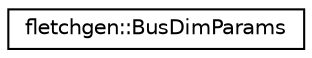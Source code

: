 digraph "Graphical Class Hierarchy"
{
 // LATEX_PDF_SIZE
  edge [fontname="Helvetica",fontsize="10",labelfontname="Helvetica",labelfontsize="10"];
  node [fontname="Helvetica",fontsize="10",shape=record];
  rankdir="LR";
  Node0 [label="fletchgen::BusDimParams",height=0.2,width=0.4,color="black", fillcolor="white", style="filled",URL="$structfletchgen_1_1_bus_dim_params.html",tooltip="Holds bus parameters based on bus dimensions, that has actual nodes representing the dimensions."];
}
